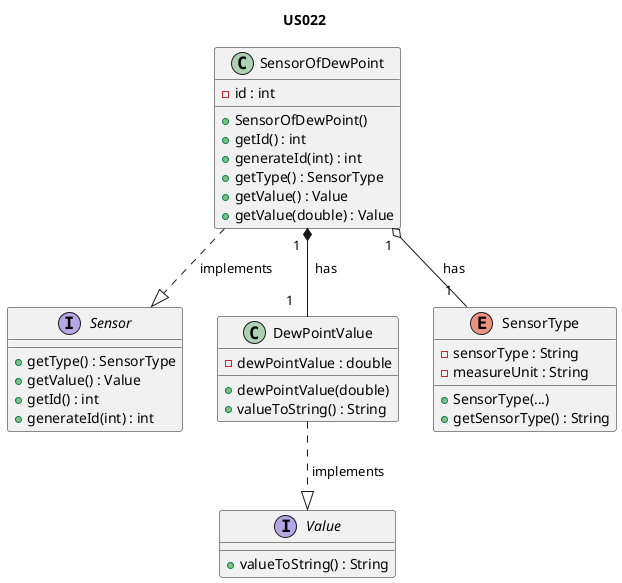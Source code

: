 @startuml

title US022

/'
As Product Owner, I want the system to have a type of sensor that gives the dew
point (C).
'/

interface Sensor {
    + getType() : SensorType
    + getValue() : Value
    + getId() : int
    + generateId(int) : int

}

class SensorOfDewPoint {
    - id : int
    + SensorOfDewPoint()
    + getId() : int
    + generateId(int) : int
    + getType() : SensorType
    + getValue() : Value
    + getValue(double) : Value
}

interface Value {
    + valueToString() : String
}

class DewPointValue {
    - dewPointValue : double
    + dewPointValue(double)
    + valueToString() : String
}

enum SensorType {
    - sensorType : String
    - measureUnit : String
    + SensorType(...)
    + getSensorType() : String
}

SensorOfDewPoint ..|> Sensor : " implements       "
DewPointValue ..|> Value : " implements"
SensorOfDewPoint "1  " *-- "1    " DewPointValue :  "  has"
SensorOfDewPoint "1  " o-- "1  " SensorType :  "  has"

@enduml